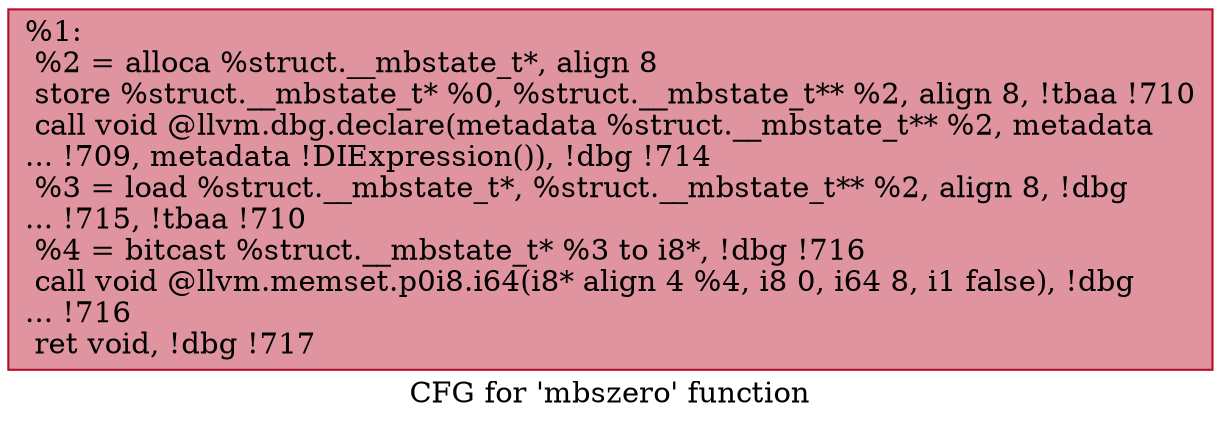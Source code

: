 digraph "CFG for 'mbszero' function" {
	label="CFG for 'mbszero' function";

	Node0xb30b20 [shape=record,color="#b70d28ff", style=filled, fillcolor="#b70d2870",label="{%1:\l  %2 = alloca %struct.__mbstate_t*, align 8\l  store %struct.__mbstate_t* %0, %struct.__mbstate_t** %2, align 8, !tbaa !710\l  call void @llvm.dbg.declare(metadata %struct.__mbstate_t** %2, metadata\l... !709, metadata !DIExpression()), !dbg !714\l  %3 = load %struct.__mbstate_t*, %struct.__mbstate_t** %2, align 8, !dbg\l... !715, !tbaa !710\l  %4 = bitcast %struct.__mbstate_t* %3 to i8*, !dbg !716\l  call void @llvm.memset.p0i8.i64(i8* align 4 %4, i8 0, i64 8, i1 false), !dbg\l... !716\l  ret void, !dbg !717\l}"];
}
